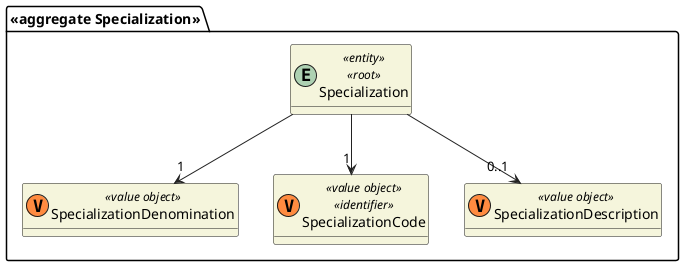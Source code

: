 @startuml
skinparam classAttributeIconSize 0
hide empty attributes
skinparam classBackgroundColor beige
skinparam ArrowColor #222222


package "<<aggregate Specialization>>"{
    entity Specialization <<entity>> <<root>> {}
    class SpecializationDenomination <<(V,#FF8B40)value object>> {}
    class SpecializationCode <<(V,#FF8B40)value object>> <<identifier>> {}
    class SpecializationDescription <<(V,#FF8B40)value object>>  {}
}

Specialization --> "1" SpecializationDenomination
Specialization --> "1" SpecializationCode
Specialization --> "0..1" SpecializationDescription

@enduml
